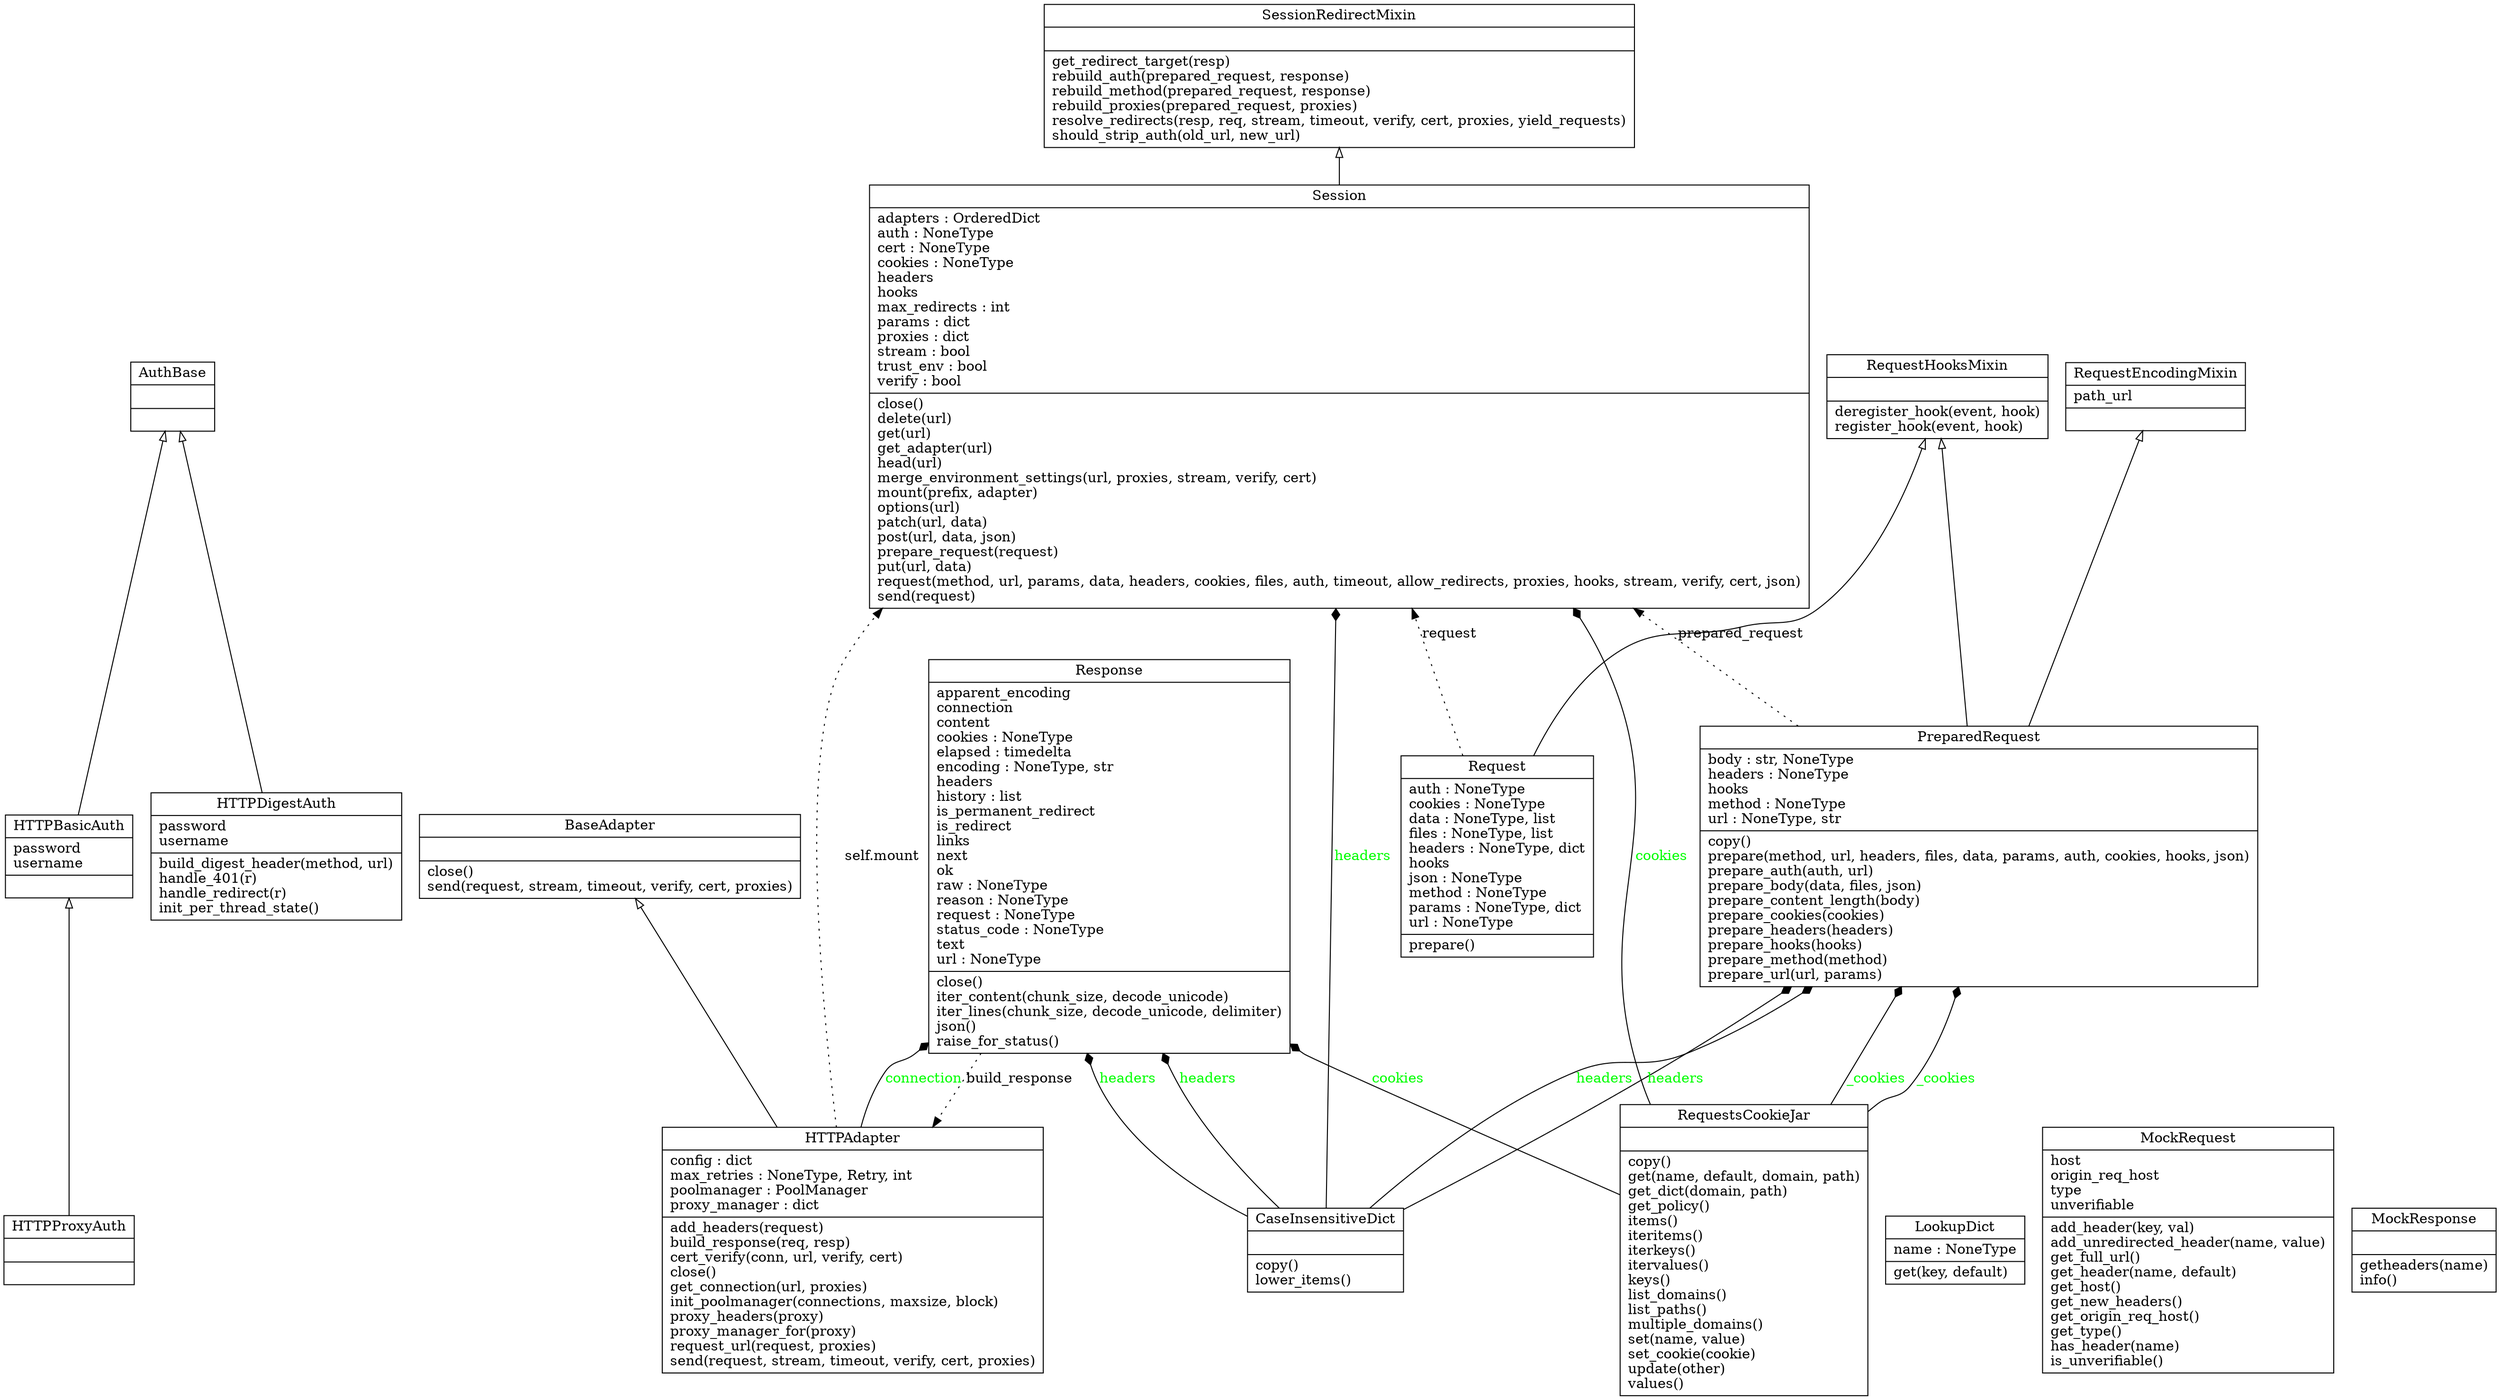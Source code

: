 digraph "classes" {
charset="utf-8"
rankdir=BT
"0" [label="{AuthBase|\l|}", shape="record"];
"1" [label="{BaseAdapter|\l|close()\lsend(request, stream, timeout, verify, cert, proxies)\l}", shape="record"];
"2" [label="{CaseInsensitiveDict|\l|copy()\llower_items()\l}", shape="record"];
"9" [label="{HTTPAdapter|config : dict\lmax_retries : NoneType, Retry, int\lpoolmanager : PoolManager\lproxy_manager : dict\l|add_headers(request)\lbuild_response(req, resp)\lcert_verify(conn, url, verify, cert)\lclose()\lget_connection(url, proxies)\linit_poolmanager(connections, maxsize, block)\lproxy_headers(proxy)\lproxy_manager_for(proxy)\lrequest_url(request, proxies)\lsend(request, stream, timeout, verify, cert, proxies)\l}", shape="record"];
"10" [label="{HTTPBasicAuth|password\lusername\l|}", shape="record"];
"11" [label="{HTTPDigestAuth|password\lusername\l|build_digest_header(method, url)\lhandle_401(r)\lhandle_redirect(r)\linit_per_thread_state()\l}", shape="record"];
"13" [label="{HTTPProxyAuth|\l|}", shape="record"];
"18" [label="{LookupDict|name : NoneType\l|get(key, default)\l}", shape="record"];
"20" [label="{MockRequest|host\lorigin_req_host\ltype\lunverifiable\l|add_header(key, val)\ladd_unredirected_header(name, value)\lget_full_url()\lget_header(name, default)\lget_host()\lget_new_headers()\lget_origin_req_host()\lget_type()\lhas_header(name)\lis_unverifiable()\l}", shape="record"];
"21" [label="{MockResponse|\l|getheaders(name)\linfo()\l}", shape="record"];
"22" [label="{PreparedRequest|body : str, NoneType\lheaders : NoneType\lhooks\lmethod : NoneType\lurl : NoneType, str\l|copy()\lprepare(method, url, headers, files, data, params, auth, cookies, hooks, json)\lprepare_auth(auth, url)\lprepare_body(data, files, json)\lprepare_content_length(body)\lprepare_cookies(cookies)\lprepare_headers(headers)\lprepare_hooks(hooks)\lprepare_method(method)\lprepare_url(url, params)\l}", shape="record"];
"25" [label="{Request|auth : NoneType\lcookies : NoneType\ldata : NoneType, list\lfiles : NoneType, list\lheaders : NoneType, dict\lhooks\ljson : NoneType\lmethod : NoneType\lparams : NoneType, dict\lurl : NoneType\l|prepare()\l}", shape="record"];
"26" [label="{RequestEncodingMixin|path_url\l|}", shape="record"];
"28" [label="{RequestHooksMixin|\l|deregister_hook(event, hook)\lregister_hook(event, hook)\l}", shape="record"];
"29" [label="{RequestsCookieJar|\l|copy()\lget(name, default, domain, path)\lget_dict(domain, path)\lget_policy()\litems()\literitems()\literkeys()\litervalues()\lkeys()\llist_domains()\llist_paths()\lmultiple_domains()\lset(name, value)\lset_cookie(cookie)\lupdate(other)\lvalues()\l}", shape="record"];
"32" [label="{Response|apparent_encoding\lconnection\lcontent\lcookies : NoneType\lelapsed : timedelta\lencoding : NoneType, str\lheaders\lhistory : list\lis_permanent_redirect\lis_redirect\llinks\lnext\lok\lraw : NoneType\lreason : NoneType\lrequest : NoneType\lstatus_code : NoneType\ltext\lurl : NoneType\l|close()\liter_content(chunk_size, decode_unicode)\liter_lines(chunk_size, decode_unicode, delimiter)\ljson()\lraise_for_status()\l}", shape="record"];
"35" [label="{Session|adapters : OrderedDict\lauth : NoneType\lcert : NoneType\lcookies : NoneType\lheaders\lhooks\lmax_redirects : int\lparams : dict\lproxies : dict\lstream : bool\ltrust_env : bool\lverify : bool\l|close()\ldelete(url)\lget(url)\lget_adapter(url)\lhead(url)\lmerge_environment_settings(url, proxies, stream, verify, cert)\lmount(prefix, adapter)\loptions(url)\lpatch(url, data)\lpost(url, data, json)\lprepare_request(request)\lput(url, data)\lrequest(method, url, params, data, headers, cookies, files, auth, timeout, allow_redirects, proxies, hooks, stream, verify, cert, json)\lsend(request)\l}", shape="record"];
"36" [label="{SessionRedirectMixin|\l|get_redirect_target(resp)\lrebuild_auth(prepared_request, response)\lrebuild_method(prepared_request, response)\lrebuild_proxies(prepared_request, proxies)\lresolve_redirects(resp, req, stream, timeout, verify, cert, proxies, yield_requests)\lshould_strip_auth(old_url, new_url)\l}", shape="record"];
"9" -> "1" [arrowhead="empty", arrowtail="none"];
"10" -> "0" [arrowhead="empty", arrowtail="none"];
"11" -> "0" [arrowhead="empty", arrowtail="none"];
"13" -> "10" [arrowhead="empty", arrowtail="none"];
"22" -> "26" [arrowhead="empty", arrowtail="none"];
"22" -> "28" [arrowhead="empty", arrowtail="none"];
"25" -> "28" [arrowhead="empty", arrowtail="none"];
"35" -> "36" [arrowhead="empty", arrowtail="none"];
"25" -> "35" [style=dotted, label="request"];
"22" -> "35" [style=dotted, label="prepared_request"];
"32" -> "9" [style=dotted, label="build_response"];
"9" -> "35" [style=dotted, label="self.mount"];
"2" -> "22" [arrowhead="diamond", arrowtail="none", fontcolor="green", label="headers", style="solid"];
"2" -> "22" [arrowhead="diamond", arrowtail="none", fontcolor="green", label="headers", style="solid"];
"2" -> "32" [arrowhead="diamond", arrowtail="none", fontcolor="green", label="headers", style="solid"];
"2" -> "32" [arrowhead="diamond", arrowtail="none", fontcolor="green", label="headers", style="solid"];
"2" -> "35" [arrowhead="diamond", arrowtail="none", fontcolor="green", label="headers", style="solid"];
"9" -> "32" [arrowhead="diamond", arrowtail="none", fontcolor="green", label="connection", style="solid"];
"29" -> "22" [arrowhead="diamond", arrowtail="none", fontcolor="green", label="_cookies", style="solid"];
"29" -> "22" [arrowhead="diamond", arrowtail="none", fontcolor="green", label="_cookies", style="solid"];
"29" -> "32" [arrowhead="diamond", arrowtail="none", fontcolor="green", label="cookies", style="solid"];
"29" -> "35" [arrowhead="diamond", arrowtail="none", fontcolor="green", label="cookies", style="solid"];
}
